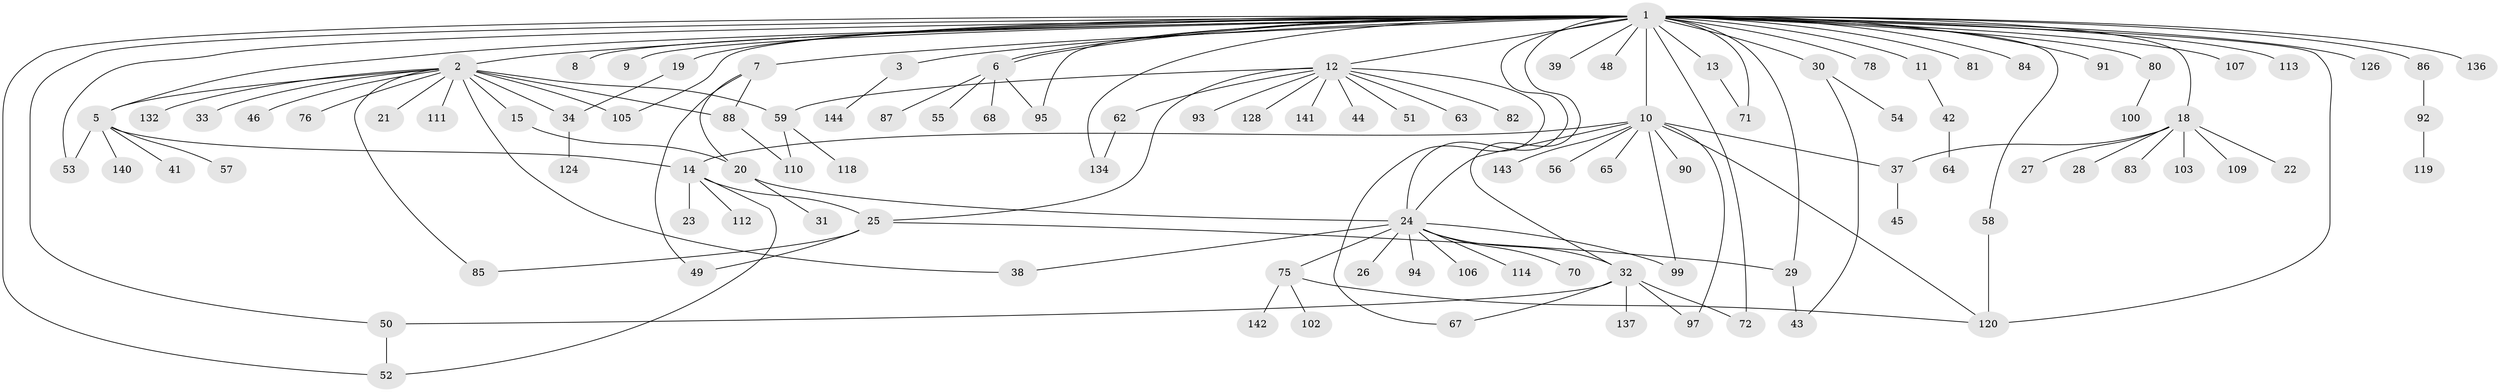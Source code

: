 // Generated by graph-tools (version 1.1) at 2025/51/02/27/25 19:51:54]
// undirected, 108 vertices, 140 edges
graph export_dot {
graph [start="1"]
  node [color=gray90,style=filled];
  1 [super="+4"];
  2 [super="+66"];
  3 [super="+40"];
  5 [super="+131"];
  6 [super="+17"];
  7 [super="+138"];
  8;
  9;
  10 [super="+16"];
  11 [super="+89"];
  12 [super="+115"];
  13;
  14 [super="+133"];
  15;
  18 [super="+36"];
  19;
  20;
  21;
  22;
  23;
  24 [super="+35"];
  25 [super="+135"];
  26;
  27;
  28;
  29;
  30;
  31;
  32 [super="+69"];
  33;
  34 [super="+47"];
  37 [super="+121"];
  38 [super="+127"];
  39;
  41;
  42 [super="+104"];
  43 [super="+130"];
  44;
  45 [super="+116"];
  46 [super="+60"];
  48;
  49;
  50;
  51 [super="+123"];
  52 [super="+108"];
  53;
  54;
  55;
  56;
  57 [super="+74"];
  58;
  59 [super="+61"];
  62 [super="+73"];
  63 [super="+117"];
  64;
  65;
  67;
  68;
  70;
  71 [super="+79"];
  72 [super="+139"];
  75 [super="+77"];
  76;
  78;
  80 [super="+98"];
  81;
  82 [super="+122"];
  83;
  84;
  85 [super="+96"];
  86;
  87;
  88;
  90;
  91;
  92;
  93;
  94;
  95 [super="+101"];
  97;
  99;
  100 [super="+125"];
  102;
  103;
  105;
  106;
  107;
  109;
  110 [super="+129"];
  111;
  112;
  113;
  114;
  118;
  119;
  120;
  124;
  126;
  128;
  132;
  134;
  136;
  137;
  140;
  141;
  142;
  143;
  144;
  1 -- 2 [weight=2];
  1 -- 3;
  1 -- 6;
  1 -- 6;
  1 -- 7;
  1 -- 8;
  1 -- 9;
  1 -- 11;
  1 -- 12;
  1 -- 13;
  1 -- 18 [weight=2];
  1 -- 19;
  1 -- 29;
  1 -- 48;
  1 -- 50;
  1 -- 53;
  1 -- 58;
  1 -- 71;
  1 -- 84;
  1 -- 95;
  1 -- 105;
  1 -- 107;
  1 -- 113;
  1 -- 120 [weight=2];
  1 -- 134;
  1 -- 136;
  1 -- 5;
  1 -- 72;
  1 -- 10 [weight=2];
  1 -- 78;
  1 -- 80;
  1 -- 81;
  1 -- 86;
  1 -- 91;
  1 -- 30;
  1 -- 32;
  1 -- 39;
  1 -- 52;
  1 -- 126;
  1 -- 24;
  2 -- 5;
  2 -- 15;
  2 -- 21;
  2 -- 33;
  2 -- 34;
  2 -- 38;
  2 -- 46;
  2 -- 59;
  2 -- 76;
  2 -- 85;
  2 -- 88;
  2 -- 105;
  2 -- 111;
  2 -- 132;
  3 -- 144;
  5 -- 14;
  5 -- 41;
  5 -- 53;
  5 -- 57;
  5 -- 140;
  6 -- 55;
  6 -- 68;
  6 -- 87;
  6 -- 95;
  7 -- 20;
  7 -- 49;
  7 -- 88;
  10 -- 24;
  10 -- 37;
  10 -- 90;
  10 -- 97;
  10 -- 120;
  10 -- 143;
  10 -- 65;
  10 -- 99;
  10 -- 56;
  10 -- 14;
  11 -- 42;
  12 -- 44;
  12 -- 51;
  12 -- 62;
  12 -- 63;
  12 -- 67;
  12 -- 82;
  12 -- 93;
  12 -- 128;
  12 -- 141;
  12 -- 25;
  12 -- 59;
  13 -- 71;
  14 -- 23;
  14 -- 25;
  14 -- 52;
  14 -- 112;
  15 -- 20;
  18 -- 22;
  18 -- 27;
  18 -- 28;
  18 -- 37 [weight=2];
  18 -- 83;
  18 -- 103;
  18 -- 109;
  19 -- 34;
  20 -- 31;
  20 -- 24;
  24 -- 26;
  24 -- 75;
  24 -- 94;
  24 -- 99;
  24 -- 106;
  24 -- 114;
  24 -- 70;
  24 -- 38;
  24 -- 32;
  25 -- 49;
  25 -- 29;
  25 -- 85;
  29 -- 43;
  30 -- 43;
  30 -- 54;
  32 -- 50;
  32 -- 67;
  32 -- 97;
  32 -- 137;
  32 -- 72;
  34 -- 124;
  37 -- 45;
  42 -- 64;
  50 -- 52;
  58 -- 120;
  59 -- 110;
  59 -- 118;
  62 -- 134;
  75 -- 102;
  75 -- 120;
  75 -- 142;
  80 -- 100;
  86 -- 92;
  88 -- 110;
  92 -- 119;
}
